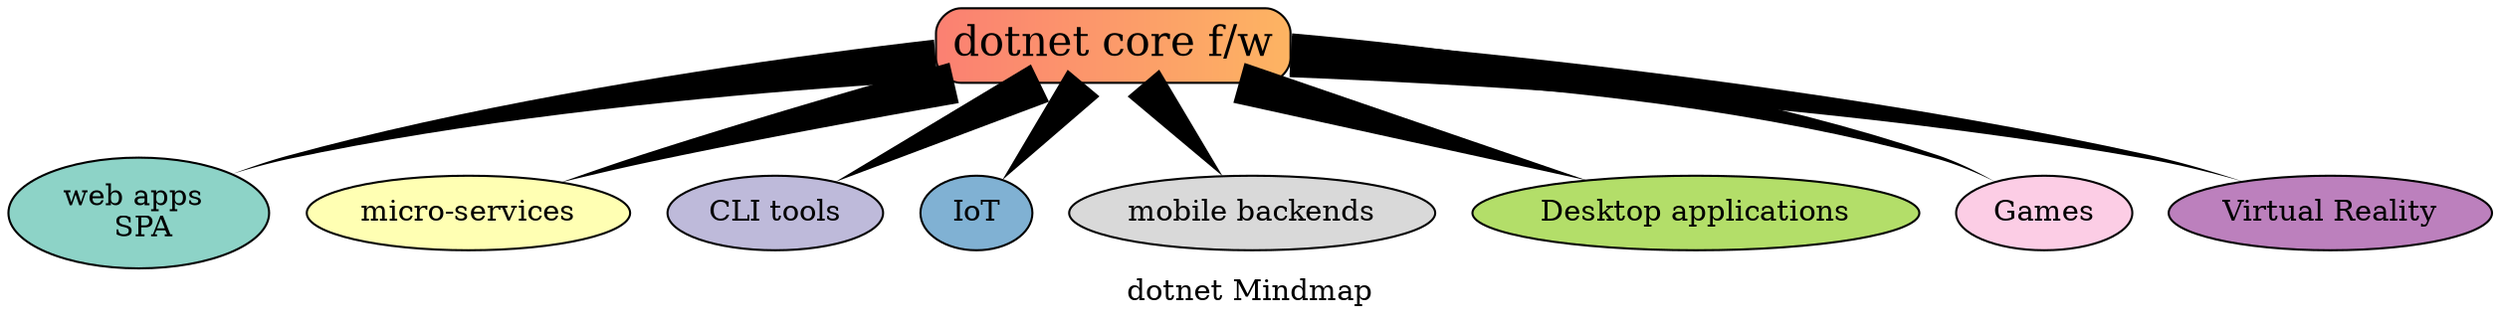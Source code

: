 digraph mindmap {
  bgcolor="transparent"
  overlap = scale
  label = "dotnet Mindmap"

  node [style=filled colorscheme=set312]
  edge [style=tapered penwidth=20 arrowhead=none ]

  root [fontsize=20 fillcolor="4:6" shape=box style="rounded,filled"
  label="dotnet core f/w" width=2]
  a [fillcolor=1 label="web apps \n SPA"]
  b [fillcolor=2 label="micro-services"]
  c [fillcolor=3 label="CLI tools"]
  d [fillcolor=5 label="IoT"]
  e [fillcolor=9 label="mobile backends"]
  f [fillcolor=7 label="Desktop applications"]
  g [fillcolor=8 label="Games"]
  h [fillcolor=10 label="Virtual Reality"]

  root -> {a b c d e f g h}

}
